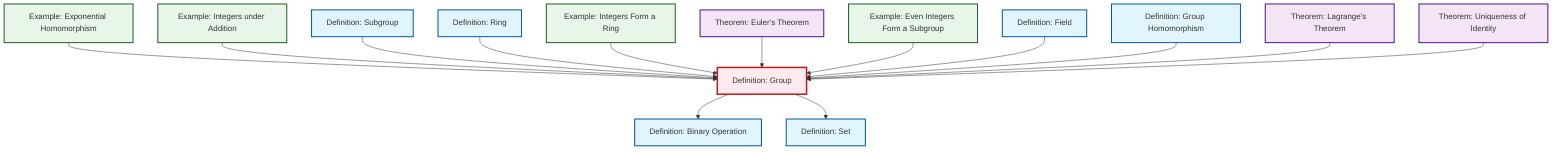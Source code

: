 graph TD
    classDef definition fill:#e1f5fe,stroke:#01579b,stroke-width:2px
    classDef theorem fill:#f3e5f5,stroke:#4a148c,stroke-width:2px
    classDef axiom fill:#fff3e0,stroke:#e65100,stroke-width:2px
    classDef example fill:#e8f5e9,stroke:#1b5e20,stroke-width:2px
    classDef current fill:#ffebee,stroke:#b71c1c,stroke-width:3px
    def-homomorphism["Definition: Group Homomorphism"]:::definition
    ex-even-integers-subgroup["Example: Even Integers Form a Subgroup"]:::example
    ex-integers-ring["Example: Integers Form a Ring"]:::example
    def-set["Definition: Set"]:::definition
    thm-lagrange["Theorem: Lagrange's Theorem"]:::theorem
    def-ring["Definition: Ring"]:::definition
    def-binary-operation["Definition: Binary Operation"]:::definition
    thm-euler["Theorem: Euler's Theorem"]:::theorem
    ex-integers-addition["Example: Integers under Addition"]:::example
    def-group["Definition: Group"]:::definition
    def-field["Definition: Field"]:::definition
    thm-unique-identity["Theorem: Uniqueness of Identity"]:::theorem
    ex-exponential-homomorphism["Example: Exponential Homomorphism"]:::example
    def-subgroup["Definition: Subgroup"]:::definition
    ex-exponential-homomorphism --> def-group
    ex-integers-addition --> def-group
    def-subgroup --> def-group
    def-ring --> def-group
    ex-integers-ring --> def-group
    thm-euler --> def-group
    def-group --> def-binary-operation
    ex-even-integers-subgroup --> def-group
    def-field --> def-group
    def-homomorphism --> def-group
    thm-lagrange --> def-group
    thm-unique-identity --> def-group
    def-group --> def-set
    class def-group current